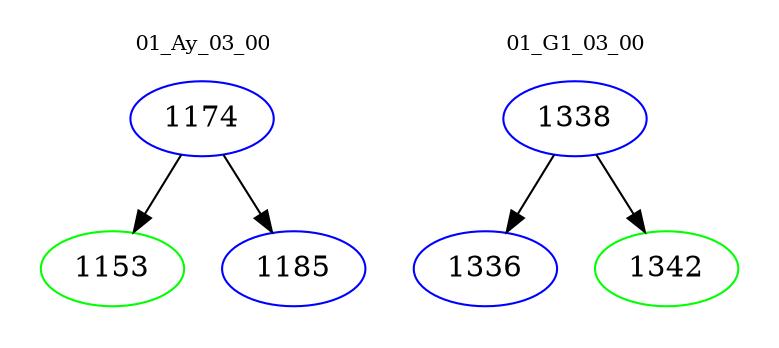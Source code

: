 digraph{
subgraph cluster_0 {
color = white
label = "01_Ay_03_00";
fontsize=10;
T0_1174 [label="1174", color="blue"]
T0_1174 -> T0_1153 [color="black"]
T0_1153 [label="1153", color="green"]
T0_1174 -> T0_1185 [color="black"]
T0_1185 [label="1185", color="blue"]
}
subgraph cluster_1 {
color = white
label = "01_G1_03_00";
fontsize=10;
T1_1338 [label="1338", color="blue"]
T1_1338 -> T1_1336 [color="black"]
T1_1336 [label="1336", color="blue"]
T1_1338 -> T1_1342 [color="black"]
T1_1342 [label="1342", color="green"]
}
}
